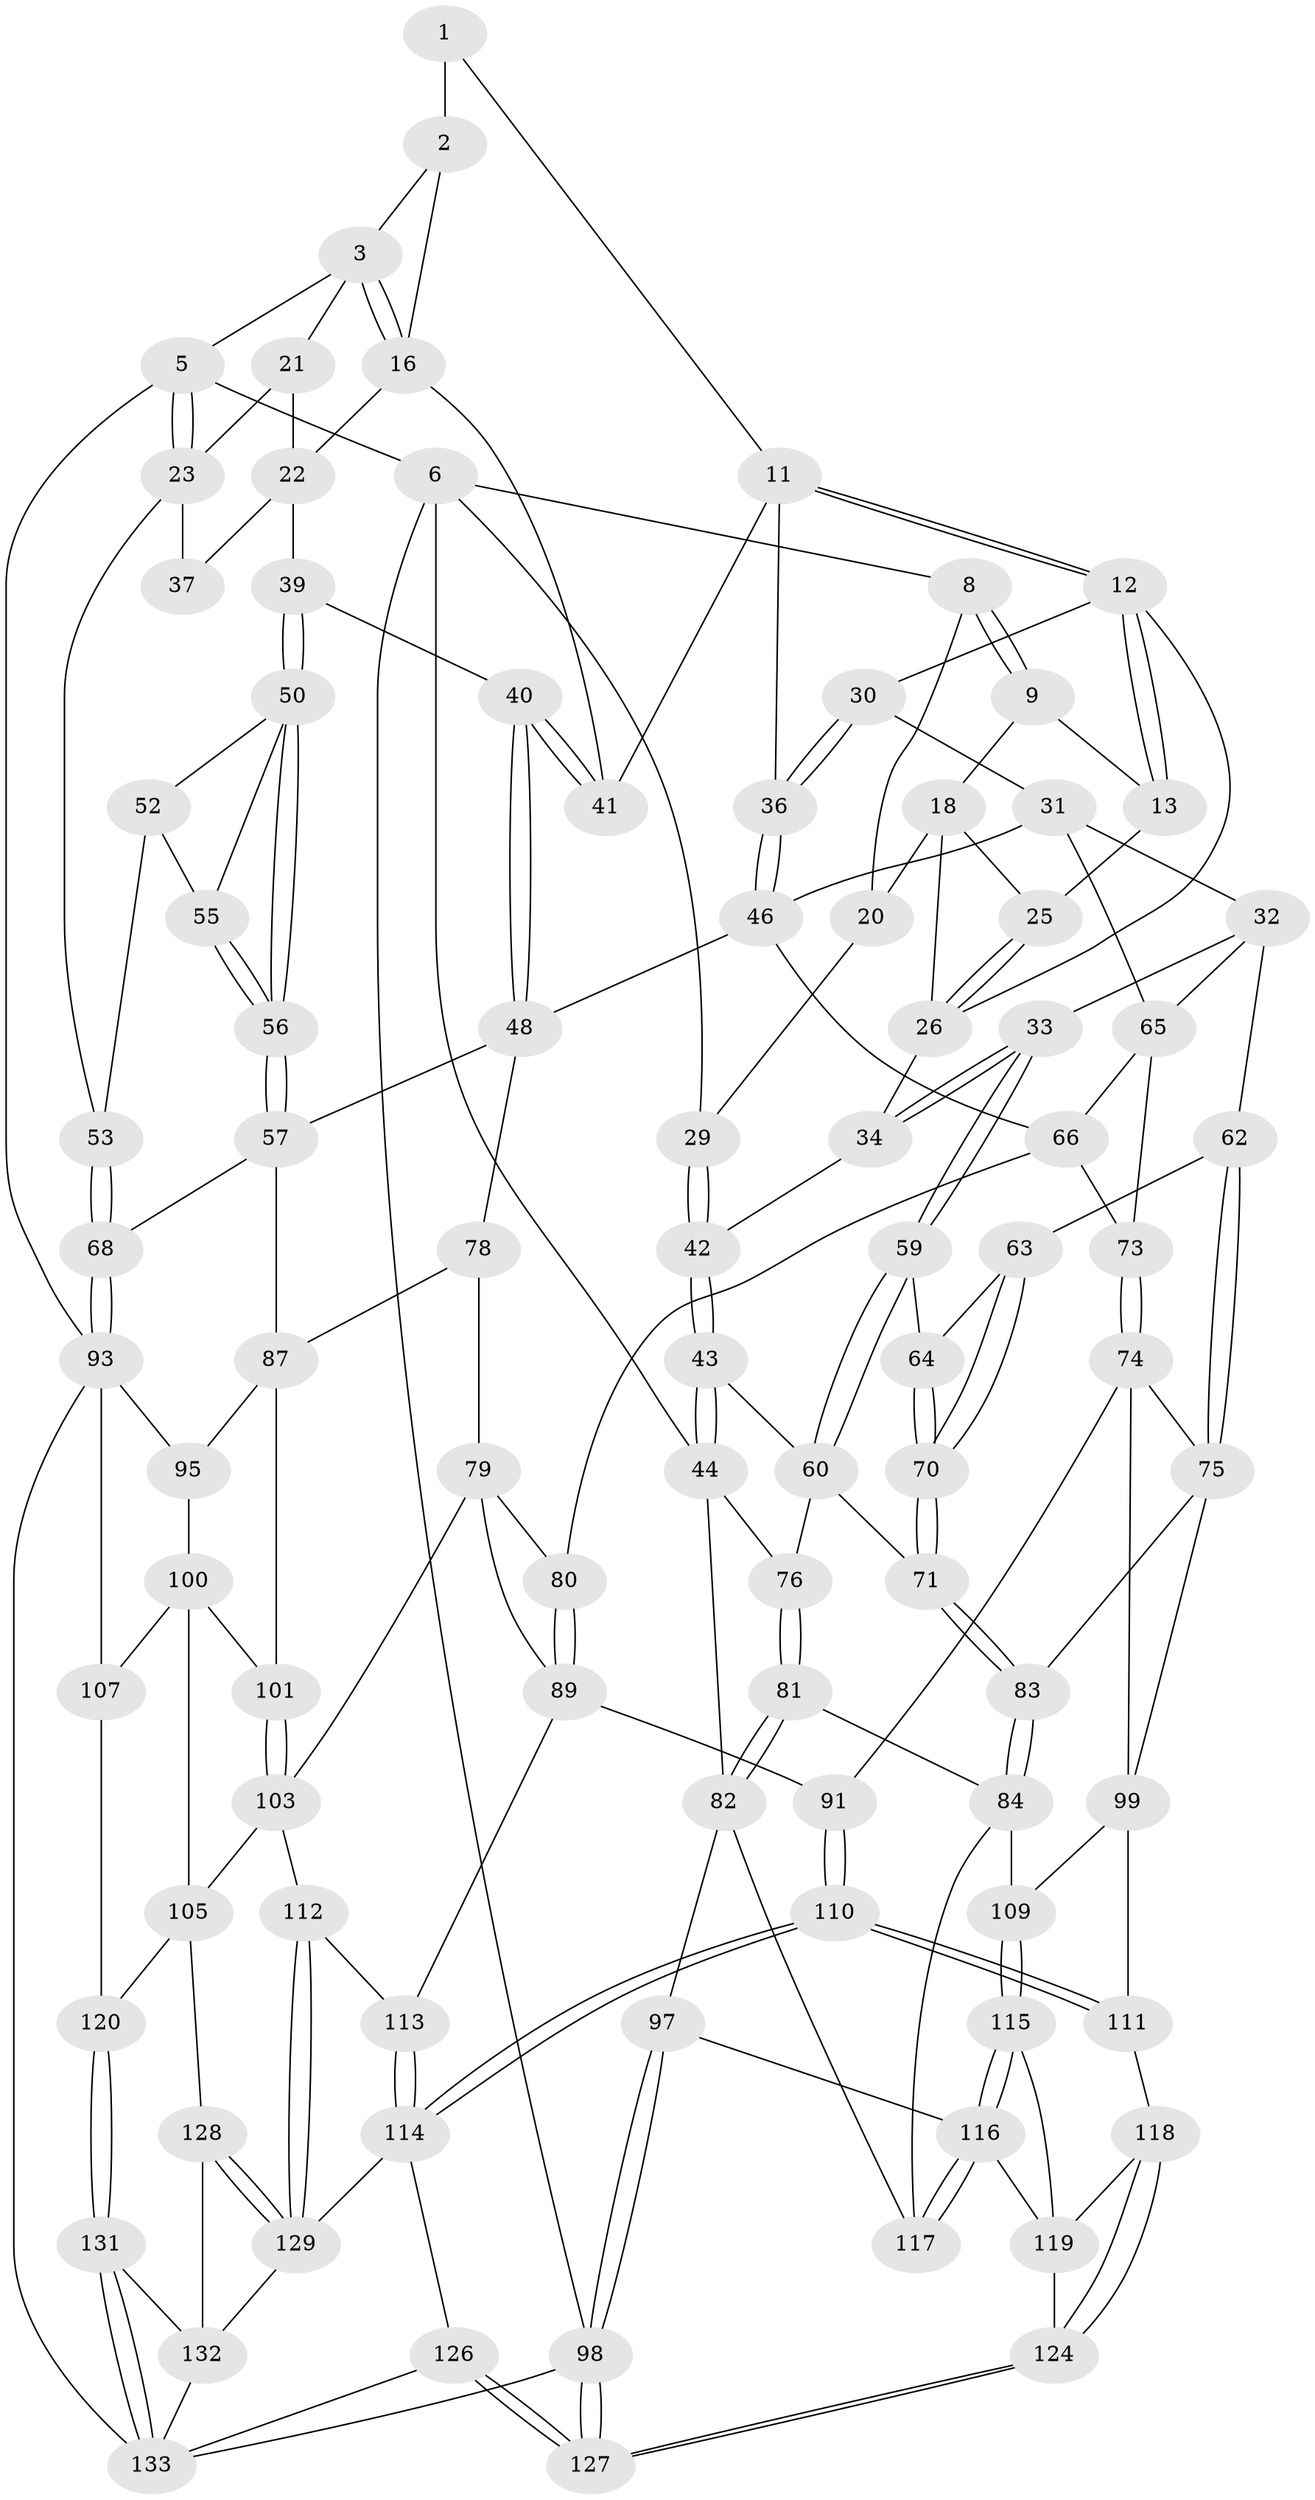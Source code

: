 // Generated by graph-tools (version 1.1) at 2025/24/03/03/25 07:24:38]
// undirected, 94 vertices, 210 edges
graph export_dot {
graph [start="1"]
  node [color=gray90,style=filled];
  1 [pos="+0.3747166118769937+0",super="+10"];
  2 [pos="+0.5963706266920193+0",super="+15"];
  3 [pos="+0.6003138049756022+0",super="+4"];
  5 [pos="+1+0"];
  6 [pos="+0+0",super="+7"];
  8 [pos="+0+0"];
  9 [pos="+0.2851869847022129+0",super="+14"];
  11 [pos="+0.4562849990701325+0.13829756671107168",super="+35"];
  12 [pos="+0.4258637311560104+0.12405052777061196",super="+28"];
  13 [pos="+0.3953131510793162+0.09724304305493835"];
  16 [pos="+0.6867356077388236+0.1455157646631574",super="+17"];
  18 [pos="+0.28946871748243164+0.0709983839406252",super="+19"];
  20 [pos="+0.11389867744029991+0.04767925115999876"];
  21 [pos="+0.820096575362409+0"];
  22 [pos="+0.7928161412358685+0.0993471564796508",super="+38"];
  23 [pos="+1+0.22305668057495345",super="+24"];
  25 [pos="+0.31115339302137696+0.12264201541096108"];
  26 [pos="+0.29919738219675374+0.147749913337204",super="+27"];
  29 [pos="+0.05439799914888936+0.2012668824973871"];
  30 [pos="+0.32983785526805853+0.19652262897949904"];
  31 [pos="+0.31381510808300384+0.24210325935432975",super="+47"];
  32 [pos="+0.2386320376417865+0.2718226194391195",super="+61"];
  33 [pos="+0.19043156279136192+0.24034213806306662"];
  34 [pos="+0.18034041886833538+0.22811640282930754"];
  36 [pos="+0.4619482471679686+0.20506311920498205"];
  37 [pos="+0.9681653995122487+0.19864897684907246"];
  39 [pos="+0.7864665401316593+0.2519687123345689"];
  40 [pos="+0.6486727608790894+0.24645690157521402"];
  41 [pos="+0.6394339598269161+0.21132118654590307"];
  42 [pos="+0.07123772078600608+0.2634314353038691"];
  43 [pos="+0+0.311691384107449"];
  44 [pos="+0+0.31416137748845346",super="+45"];
  46 [pos="+0.4496695984747502+0.26962520198239404",super="+49"];
  48 [pos="+0.6152947740809103+0.3710623830598982",super="+58"];
  50 [pos="+0.8055860867604426+0.28168572562179867",super="+51"];
  52 [pos="+0.9345366212028856+0.2290487674236443",super="+54"];
  53 [pos="+1+0.455560369572931"];
  55 [pos="+0.9073576769189+0.36366449118213695"];
  56 [pos="+0.7756392587103225+0.41002182191301617"];
  57 [pos="+0.7703310724854875+0.4174410998051784",super="+69"];
  59 [pos="+0.13507228777191235+0.39737614497029705"];
  60 [pos="+0.09967442223830889+0.40265506710484783",super="+72"];
  62 [pos="+0.27580278430667415+0.4207383418926062"];
  63 [pos="+0.2693725981982939+0.4215822841783514"];
  64 [pos="+0.1584563148667168+0.40730161693794076"];
  65 [pos="+0.38885078593989336+0.3512194657395509",super="+67"];
  66 [pos="+0.5534475100939609+0.38847901964459736",super="+77"];
  68 [pos="+1+0.6170376007623561"];
  70 [pos="+0.1547438274631123+0.5126373857483604"];
  71 [pos="+0.14586354311470986+0.5259414730398987"];
  73 [pos="+0.4243784573118802+0.5029522526459783"];
  74 [pos="+0.36224333209109544+0.5196803961159835",super="+92"];
  75 [pos="+0.30417512459620955+0.4874964382185559",super="+86"];
  76 [pos="+0.0620778593435395+0.47651064402608767"];
  78 [pos="+0.6509285451873141+0.4791242708701814"];
  79 [pos="+0.584212403977839+0.5505685721837502",super="+102"];
  80 [pos="+0.48546813560281604+0.5373912676761096"];
  81 [pos="+0+0.6205010351586809"];
  82 [pos="+0+0.6246329860560629",super="+96"];
  83 [pos="+0.15395575120127572+0.5804565369776691"];
  84 [pos="+0.11418518170182665+0.643004871704745",super="+85"];
  87 [pos="+0.7972977930046985+0.5610928013088183",super="+88"];
  89 [pos="+0.44911395747849203+0.6606284527608869",super="+90"];
  91 [pos="+0.429715020039042+0.6686715837766904"];
  93 [pos="+1+0.6628243638825156",super="+94"];
  95 [pos="+0.80531535808595+0.6082787411910948"];
  97 [pos="+0+0.892258149446523"];
  98 [pos="+0+1"];
  99 [pos="+0.28943264350309655+0.6474482789708415",super="+108"];
  100 [pos="+0.7774622955579804+0.6353613200991898",super="+104"];
  101 [pos="+0.7219493326767671+0.5919700379213384"];
  103 [pos="+0.6453650597375862+0.7344355568601533",super="+106"];
  105 [pos="+0.731935089641377+0.7167630351889624",super="+121"];
  107 [pos="+1+0.7244471862080882"];
  109 [pos="+0.13826049082650513+0.6722962363795131"];
  110 [pos="+0.338138929883429+0.7706746069268581"];
  111 [pos="+0.32321801563011965+0.7636798369391252"];
  112 [pos="+0.6368169096628185+0.7827000883777846"];
  113 [pos="+0.4881779594795489+0.7381497760585118"];
  114 [pos="+0.39101580038925543+0.8720624980625385",super="+125"];
  115 [pos="+0.15180509804154216+0.7379389098773497"];
  116 [pos="+0.10426359738949824+0.8606621680881216",super="+123"];
  117 [pos="+0.07864985377512948+0.8286079855475003"];
  118 [pos="+0.26092789312178644+0.7795957744638483"];
  119 [pos="+0.23429851973037993+0.7721067034046056",super="+122"];
  120 [pos="+0.9817875318206718+0.7484305282931318"];
  124 [pos="+0.1699551151365865+0.9649170883252817"];
  126 [pos="+0.2939503984066036+1"];
  127 [pos="+0.24098434196948448+1"];
  128 [pos="+0.8772503014820938+0.8169132513478288"];
  129 [pos="+0.6407195131539675+0.8336630498354993",super="+130"];
  131 [pos="+0.9158663005415872+0.9969548395968594"];
  132 [pos="+0.8436887429433316+0.8970909278987634",super="+134"];
  133 [pos="+0.9500551343755151+1",super="+135"];
  1 -- 2 [weight=2];
  1 -- 11;
  2 -- 3;
  2 -- 16;
  3 -- 16;
  3 -- 16;
  3 -- 5;
  3 -- 21;
  5 -- 6;
  5 -- 23;
  5 -- 23;
  5 -- 93;
  6 -- 98;
  6 -- 44;
  6 -- 8;
  6 -- 29;
  8 -- 9;
  8 -- 9;
  8 -- 20;
  9 -- 18;
  9 -- 13;
  11 -- 12;
  11 -- 12;
  11 -- 41;
  11 -- 36;
  12 -- 13;
  12 -- 13;
  12 -- 26;
  12 -- 30;
  13 -- 25;
  16 -- 22;
  16 -- 41;
  18 -- 25;
  18 -- 20;
  18 -- 26;
  20 -- 29;
  21 -- 22;
  21 -- 23;
  22 -- 37;
  22 -- 39;
  23 -- 53;
  23 -- 37;
  25 -- 26;
  25 -- 26;
  26 -- 34;
  29 -- 42;
  29 -- 42;
  30 -- 31;
  30 -- 36;
  30 -- 36;
  31 -- 32;
  31 -- 65;
  31 -- 46;
  32 -- 33;
  32 -- 65;
  32 -- 62;
  33 -- 34;
  33 -- 34;
  33 -- 59;
  33 -- 59;
  34 -- 42;
  36 -- 46;
  36 -- 46;
  39 -- 40;
  39 -- 50;
  39 -- 50;
  40 -- 41;
  40 -- 41;
  40 -- 48;
  40 -- 48;
  42 -- 43;
  42 -- 43;
  43 -- 44;
  43 -- 44;
  43 -- 60;
  44 -- 76;
  44 -- 82;
  46 -- 48;
  46 -- 66;
  48 -- 57;
  48 -- 78;
  50 -- 56;
  50 -- 56;
  50 -- 52;
  50 -- 55;
  52 -- 53;
  52 -- 55;
  53 -- 68;
  53 -- 68;
  55 -- 56;
  55 -- 56;
  56 -- 57;
  56 -- 57;
  57 -- 68;
  57 -- 87;
  59 -- 60;
  59 -- 60;
  59 -- 64;
  60 -- 76;
  60 -- 71;
  62 -- 63;
  62 -- 75;
  62 -- 75;
  63 -- 64;
  63 -- 70;
  63 -- 70;
  64 -- 70;
  64 -- 70;
  65 -- 73;
  65 -- 66;
  66 -- 80;
  66 -- 73;
  68 -- 93;
  68 -- 93;
  70 -- 71;
  70 -- 71;
  71 -- 83;
  71 -- 83;
  73 -- 74;
  73 -- 74;
  74 -- 75;
  74 -- 99;
  74 -- 91;
  75 -- 99;
  75 -- 83;
  76 -- 81;
  76 -- 81;
  78 -- 79;
  78 -- 87;
  79 -- 80;
  79 -- 89;
  79 -- 103;
  80 -- 89;
  80 -- 89;
  81 -- 82;
  81 -- 82;
  81 -- 84;
  82 -- 97;
  82 -- 117;
  83 -- 84;
  83 -- 84;
  84 -- 109;
  84 -- 117;
  87 -- 95;
  87 -- 101;
  89 -- 91;
  89 -- 113;
  91 -- 110;
  91 -- 110;
  93 -- 133;
  93 -- 107;
  93 -- 95;
  95 -- 100;
  97 -- 98;
  97 -- 98;
  97 -- 116;
  98 -- 127;
  98 -- 127;
  98 -- 133;
  99 -- 109;
  99 -- 111;
  100 -- 101;
  100 -- 105;
  100 -- 107;
  101 -- 103;
  101 -- 103;
  103 -- 112;
  103 -- 105;
  105 -- 120;
  105 -- 128;
  107 -- 120;
  109 -- 115;
  109 -- 115;
  110 -- 111;
  110 -- 111;
  110 -- 114;
  110 -- 114;
  111 -- 118;
  112 -- 113;
  112 -- 129;
  112 -- 129;
  113 -- 114;
  113 -- 114;
  114 -- 126;
  114 -- 129;
  115 -- 116;
  115 -- 116;
  115 -- 119;
  116 -- 117;
  116 -- 117;
  116 -- 119;
  118 -- 119;
  118 -- 124;
  118 -- 124;
  119 -- 124;
  120 -- 131;
  120 -- 131;
  124 -- 127;
  124 -- 127;
  126 -- 127;
  126 -- 127;
  126 -- 133;
  128 -- 129;
  128 -- 129;
  128 -- 132;
  129 -- 132;
  131 -- 132;
  131 -- 133;
  131 -- 133;
  132 -- 133;
}
